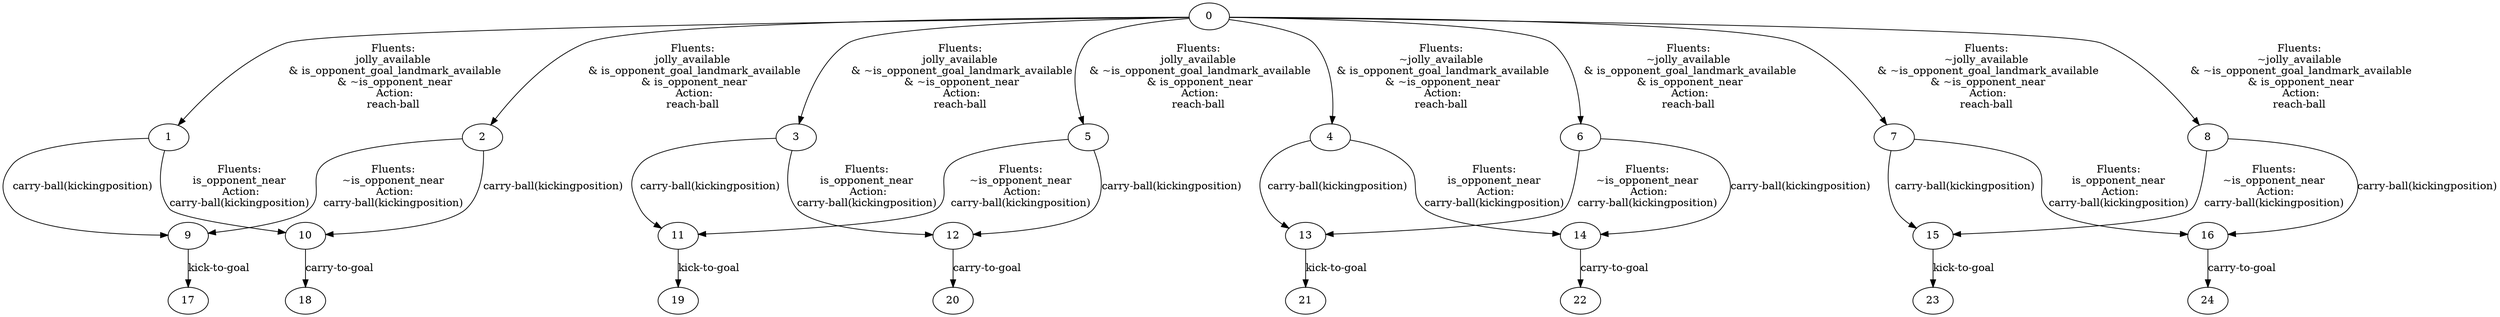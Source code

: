 strict digraph "" {
	0	[color=black];
	1	[color=black];
	0 -> 1	[color=black,
		label="Fluents:
jolly_available
 & is_opponent_goal_landmark_available
 & ~is_opponent_near
 Action:
reach-ball"];
	2	[color=black];
	0 -> 2	[color=black,
		label="Fluents:
jolly_available
 & is_opponent_goal_landmark_available
 & is_opponent_near
 Action:
reach-ball"];
	3	[color=black];
	0 -> 3	[color=black,
		label="Fluents:
jolly_available
 & ~is_opponent_goal_landmark_available
 & ~is_opponent_near
 Action:
reach-ball"];
	4	[color=black];
	0 -> 4	[color=black,
		label="Fluents:
~jolly_available
 & is_opponent_goal_landmark_available
 & ~is_opponent_near
 Action:
reach-ball"];
	5	[color=black];
	0 -> 5	[color=black,
		label="Fluents:
jolly_available
 & ~is_opponent_goal_landmark_available
 & is_opponent_near
 Action:
reach-ball"];
	6	[color=black];
	0 -> 6	[color=black,
		label="Fluents:
~jolly_available
 & is_opponent_goal_landmark_available
 & is_opponent_near
 Action:
reach-ball"];
	7	[color=black];
	0 -> 7	[color=black,
		label="Fluents:
~jolly_available
 & ~is_opponent_goal_landmark_available
 & ~is_opponent_near
 Action:
reach-ball"];
	8	[color=black];
	0 -> 8	[color=black,
		label="Fluents:
~jolly_available
 & ~is_opponent_goal_landmark_available
 & is_opponent_near
 Action:
reach-ball"];
	9	[color=black];
	1 -> 9	[color=black,
		label="carry-ball(kickingposition)"];
	10	[color=black];
	1 -> 10	[color=black,
		label="Fluents:
is_opponent_near
 Action:
carry-ball(kickingposition)"];
	2 -> 9	[color=black,
		label="Fluents:
~is_opponent_near
 Action:
carry-ball(kickingposition)"];
	2 -> 10	[color=black,
		label="carry-ball(kickingposition)"];
	11	[color=black];
	3 -> 11	[color=black,
		label="carry-ball(kickingposition)"];
	12	[color=black];
	3 -> 12	[color=black,
		label="Fluents:
is_opponent_near
 Action:
carry-ball(kickingposition)"];
	13	[color=black];
	4 -> 13	[color=black,
		label="carry-ball(kickingposition)"];
	14	[color=black];
	4 -> 14	[color=black,
		label="Fluents:
is_opponent_near
 Action:
carry-ball(kickingposition)"];
	5 -> 11	[color=black,
		label="Fluents:
~is_opponent_near
 Action:
carry-ball(kickingposition)"];
	5 -> 12	[color=black,
		label="carry-ball(kickingposition)"];
	6 -> 13	[color=black,
		label="Fluents:
~is_opponent_near
 Action:
carry-ball(kickingposition)"];
	6 -> 14	[color=black,
		label="carry-ball(kickingposition)"];
	15	[color=black];
	7 -> 15	[color=black,
		label="carry-ball(kickingposition)"];
	16	[color=black];
	7 -> 16	[color=black,
		label="Fluents:
is_opponent_near
 Action:
carry-ball(kickingposition)"];
	8 -> 15	[color=black,
		label="Fluents:
~is_opponent_near
 Action:
carry-ball(kickingposition)"];
	8 -> 16	[color=black,
		label="carry-ball(kickingposition)"];
	17	[color=black];
	9 -> 17	[color=black,
		label="kick-to-goal"];
	18	[color=black];
	10 -> 18	[color=black,
		label="carry-to-goal"];
	19	[color=black];
	11 -> 19	[color=black,
		label="kick-to-goal"];
	20	[color=black];
	12 -> 20	[color=black,
		label="carry-to-goal"];
	21	[color=black];
	13 -> 21	[color=black,
		label="kick-to-goal"];
	22	[color=black];
	14 -> 22	[color=black,
		label="carry-to-goal"];
	23	[color=black];
	15 -> 23	[color=black,
		label="kick-to-goal"];
	24	[color=black];
	16 -> 24	[color=black,
		label="carry-to-goal"];
}
